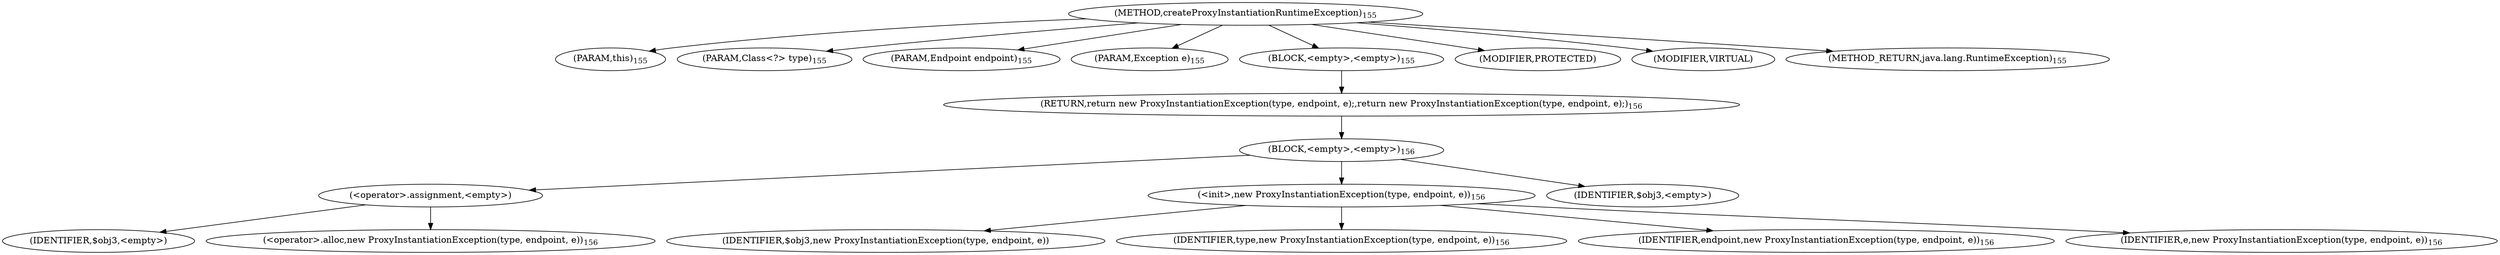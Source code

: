 digraph "createProxyInstantiationRuntimeException" {  
"410" [label = <(METHOD,createProxyInstantiationRuntimeException)<SUB>155</SUB>> ]
"411" [label = <(PARAM,this)<SUB>155</SUB>> ]
"412" [label = <(PARAM,Class&lt;?&gt; type)<SUB>155</SUB>> ]
"413" [label = <(PARAM,Endpoint endpoint)<SUB>155</SUB>> ]
"414" [label = <(PARAM,Exception e)<SUB>155</SUB>> ]
"415" [label = <(BLOCK,&lt;empty&gt;,&lt;empty&gt;)<SUB>155</SUB>> ]
"416" [label = <(RETURN,return new ProxyInstantiationException(type, endpoint, e);,return new ProxyInstantiationException(type, endpoint, e);)<SUB>156</SUB>> ]
"417" [label = <(BLOCK,&lt;empty&gt;,&lt;empty&gt;)<SUB>156</SUB>> ]
"418" [label = <(&lt;operator&gt;.assignment,&lt;empty&gt;)> ]
"419" [label = <(IDENTIFIER,$obj3,&lt;empty&gt;)> ]
"420" [label = <(&lt;operator&gt;.alloc,new ProxyInstantiationException(type, endpoint, e))<SUB>156</SUB>> ]
"421" [label = <(&lt;init&gt;,new ProxyInstantiationException(type, endpoint, e))<SUB>156</SUB>> ]
"422" [label = <(IDENTIFIER,$obj3,new ProxyInstantiationException(type, endpoint, e))> ]
"423" [label = <(IDENTIFIER,type,new ProxyInstantiationException(type, endpoint, e))<SUB>156</SUB>> ]
"424" [label = <(IDENTIFIER,endpoint,new ProxyInstantiationException(type, endpoint, e))<SUB>156</SUB>> ]
"425" [label = <(IDENTIFIER,e,new ProxyInstantiationException(type, endpoint, e))<SUB>156</SUB>> ]
"426" [label = <(IDENTIFIER,$obj3,&lt;empty&gt;)> ]
"427" [label = <(MODIFIER,PROTECTED)> ]
"428" [label = <(MODIFIER,VIRTUAL)> ]
"429" [label = <(METHOD_RETURN,java.lang.RuntimeException)<SUB>155</SUB>> ]
  "410" -> "411" 
  "410" -> "412" 
  "410" -> "413" 
  "410" -> "414" 
  "410" -> "415" 
  "410" -> "427" 
  "410" -> "428" 
  "410" -> "429" 
  "415" -> "416" 
  "416" -> "417" 
  "417" -> "418" 
  "417" -> "421" 
  "417" -> "426" 
  "418" -> "419" 
  "418" -> "420" 
  "421" -> "422" 
  "421" -> "423" 
  "421" -> "424" 
  "421" -> "425" 
}
